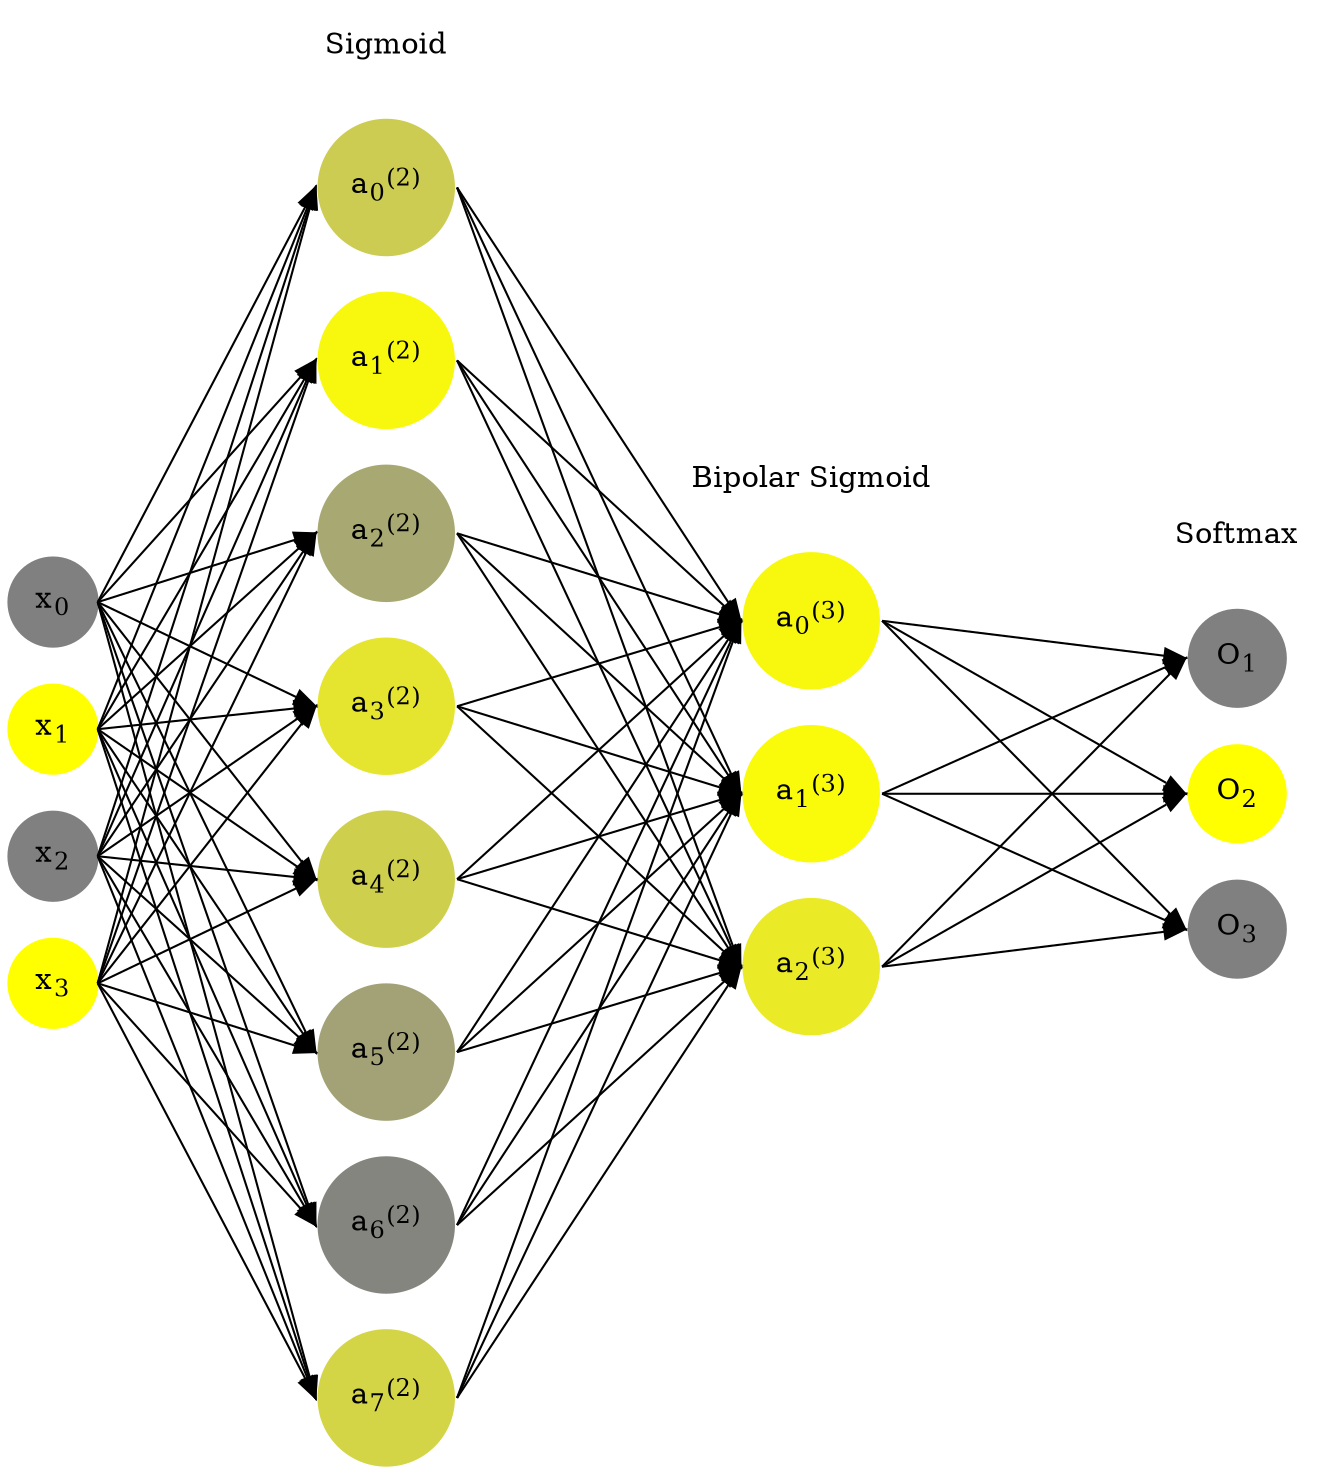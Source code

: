 digraph G {
	rankdir = LR;
	splines=false;
	edge[style=invis];
	ranksep= 1.4;
	{
	node [shape=circle, color="0.1667, 0.0, 0.5", style=filled, fillcolor="0.1667, 0.0, 0.5"];
	x0 [label=<x<sub>0</sub>>];
	}
	{
	node [shape=circle, color="0.1667, 1.0, 1.0", style=filled, fillcolor="0.1667, 1.0, 1.0"];
	x1 [label=<x<sub>1</sub>>];
	}
	{
	node [shape=circle, color="0.1667, 0.0, 0.5", style=filled, fillcolor="0.1667, 0.0, 0.5"];
	x2 [label=<x<sub>2</sub>>];
	}
	{
	node [shape=circle, color="0.1667, 1.0, 1.0", style=filled, fillcolor="0.1667, 1.0, 1.0"];
	x3 [label=<x<sub>3</sub>>];
	}
	{
	node [shape=circle, color="0.1667, 0.594970, 0.797485", style=filled, fillcolor="0.1667, 0.594970, 0.797485"];
	a02 [label=<a<sub>0</sub><sup>(2)</sup>>];
	}
	{
	node [shape=circle, color="0.1667, 0.942686, 0.971343", style=filled, fillcolor="0.1667, 0.942686, 0.971343"];
	a12 [label=<a<sub>1</sub><sup>(2)</sup>>];
	}
	{
	node [shape=circle, color="0.1667, 0.319960, 0.659980", style=filled, fillcolor="0.1667, 0.319960, 0.659980"];
	a22 [label=<a<sub>2</sub><sup>(2)</sup>>];
	}
	{
	node [shape=circle, color="0.1667, 0.792178, 0.896089", style=filled, fillcolor="0.1667, 0.792178, 0.896089"];
	a32 [label=<a<sub>3</sub><sup>(2)</sup>>];
	}
	{
	node [shape=circle, color="0.1667, 0.623668, 0.811834", style=filled, fillcolor="0.1667, 0.623668, 0.811834"];
	a42 [label=<a<sub>4</sub><sup>(2)</sup>>];
	}
	{
	node [shape=circle, color="0.1667, 0.273051, 0.636525", style=filled, fillcolor="0.1667, 0.273051, 0.636525"];
	a52 [label=<a<sub>5</sub><sup>(2)</sup>>];
	}
	{
	node [shape=circle, color="0.1667, 0.046645, 0.523323", style=filled, fillcolor="0.1667, 0.046645, 0.523323"];
	a62 [label=<a<sub>6</sub><sup>(2)</sup>>];
	}
	{
	node [shape=circle, color="0.1667, 0.662819, 0.831410", style=filled, fillcolor="0.1667, 0.662819, 0.831410"];
	a72 [label=<a<sub>7</sub><sup>(2)</sup>>];
	}
	{
	node [shape=circle, color="0.1667, 0.941110, 0.970555", style=filled, fillcolor="0.1667, 0.941110, 0.970555"];
	a03 [label=<a<sub>0</sub><sup>(3)</sup>>];
	}
	{
	node [shape=circle, color="0.1667, 0.954126, 0.977063", style=filled, fillcolor="0.1667, 0.954126, 0.977063"];
	a13 [label=<a<sub>1</sub><sup>(3)</sup>>];
	}
	{
	node [shape=circle, color="0.1667, 0.830119, 0.915059", style=filled, fillcolor="0.1667, 0.830119, 0.915059"];
	a23 [label=<a<sub>2</sub><sup>(3)</sup>>];
	}
	{
	node [shape=circle, color="0.1667, 0.0, 0.5", style=filled, fillcolor="0.1667, 0.0, 0.5"];
	O1 [label=<O<sub>1</sub>>];
	}
	{
	node [shape=circle, color="0.1667, 1.0, 1.0", style=filled, fillcolor="0.1667, 1.0, 1.0"];
	O2 [label=<O<sub>2</sub>>];
	}
	{
	node [shape=circle, color="0.1667, 0.0, 0.5", style=filled, fillcolor="0.1667, 0.0, 0.5"];
	O3 [label=<O<sub>3</sub>>];
	}
	{
	rank=same;
	x0->x1->x2->x3;
	}
	{
	rank=same;
	a02->a12->a22->a32->a42->a52->a62->a72;
	}
	{
	rank=same;
	a03->a13->a23;
	}
	{
	rank=same;
	O1->O2->O3;
	}
	l1 [shape=plaintext,label="Sigmoid"];
	l1->a02;
	{rank=same; l1;a02};
	l2 [shape=plaintext,label="Bipolar Sigmoid"];
	l2->a03;
	{rank=same; l2;a03};
	l3 [shape=plaintext,label="Softmax"];
	l3->O1;
	{rank=same; l3;O1};
edge[style=solid, tailport=e, headport=w];
	{x0;x1;x2;x3} -> {a02;a12;a22;a32;a42;a52;a62;a72};
	{a02;a12;a22;a32;a42;a52;a62;a72} -> {a03;a13;a23};
	{a03;a13;a23} -> {O1,O2,O3};
}